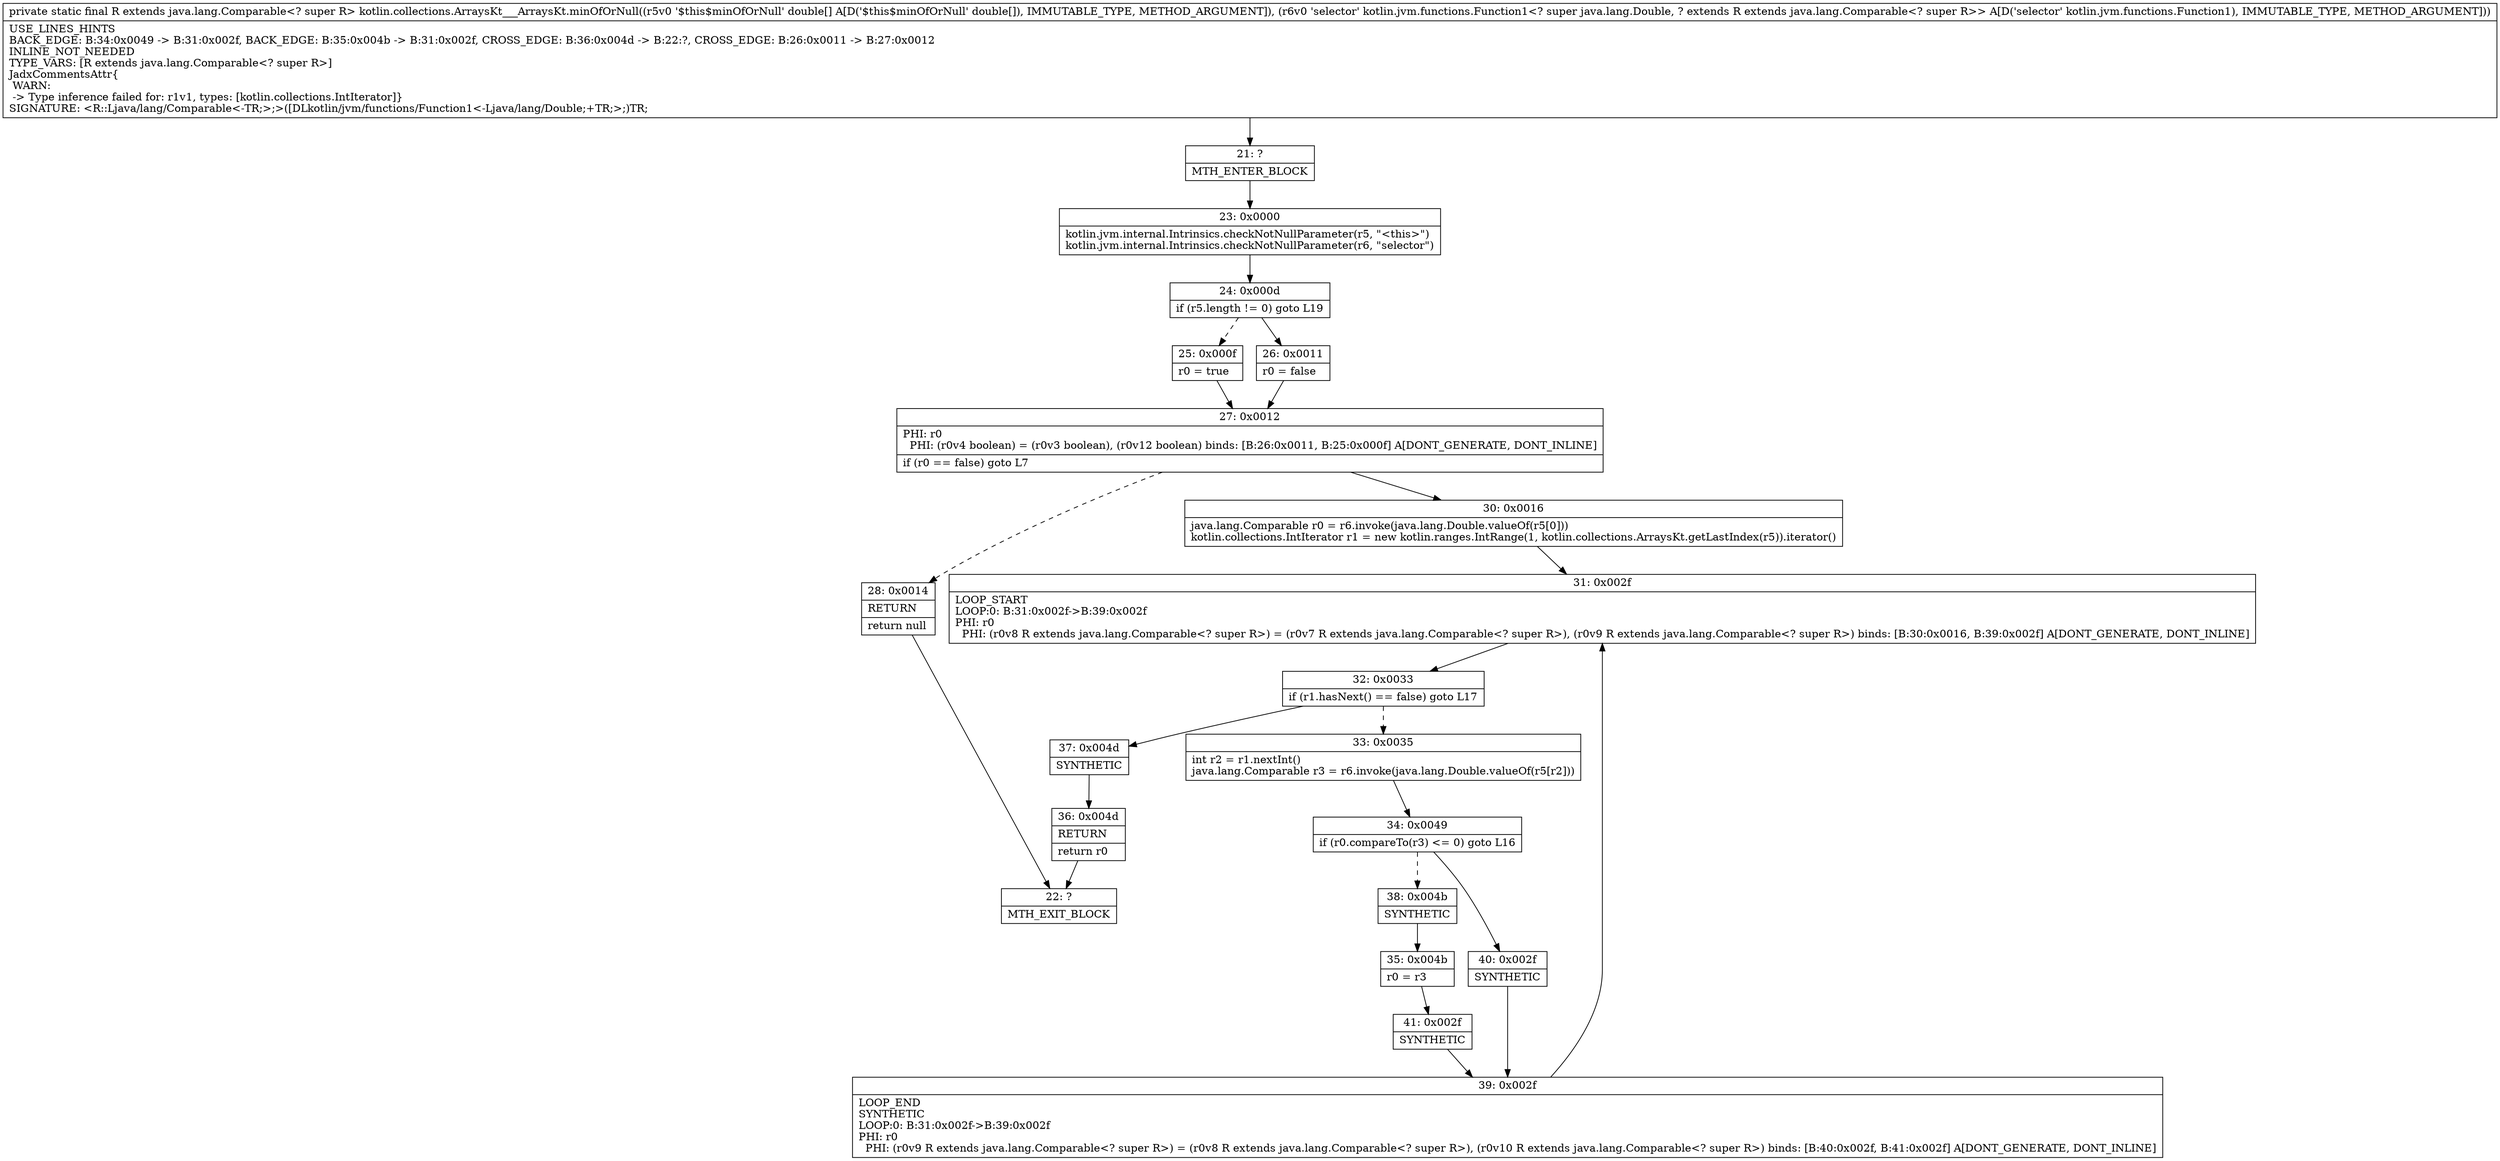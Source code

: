 digraph "CFG forkotlin.collections.ArraysKt___ArraysKt.minOfOrNull([DLkotlin\/jvm\/functions\/Function1;)Ljava\/lang\/Comparable;" {
Node_21 [shape=record,label="{21\:\ ?|MTH_ENTER_BLOCK\l}"];
Node_23 [shape=record,label="{23\:\ 0x0000|kotlin.jvm.internal.Intrinsics.checkNotNullParameter(r5, \"\<this\>\")\lkotlin.jvm.internal.Intrinsics.checkNotNullParameter(r6, \"selector\")\l}"];
Node_24 [shape=record,label="{24\:\ 0x000d|if (r5.length != 0) goto L19\l}"];
Node_25 [shape=record,label="{25\:\ 0x000f|r0 = true\l}"];
Node_27 [shape=record,label="{27\:\ 0x0012|PHI: r0 \l  PHI: (r0v4 boolean) = (r0v3 boolean), (r0v12 boolean) binds: [B:26:0x0011, B:25:0x000f] A[DONT_GENERATE, DONT_INLINE]\l|if (r0 == false) goto L7\l}"];
Node_28 [shape=record,label="{28\:\ 0x0014|RETURN\l|return null\l}"];
Node_22 [shape=record,label="{22\:\ ?|MTH_EXIT_BLOCK\l}"];
Node_30 [shape=record,label="{30\:\ 0x0016|java.lang.Comparable r0 = r6.invoke(java.lang.Double.valueOf(r5[0]))\lkotlin.collections.IntIterator r1 = new kotlin.ranges.IntRange(1, kotlin.collections.ArraysKt.getLastIndex(r5)).iterator()\l}"];
Node_31 [shape=record,label="{31\:\ 0x002f|LOOP_START\lLOOP:0: B:31:0x002f\-\>B:39:0x002f\lPHI: r0 \l  PHI: (r0v8 R extends java.lang.Comparable\<? super R\>) = (r0v7 R extends java.lang.Comparable\<? super R\>), (r0v9 R extends java.lang.Comparable\<? super R\>) binds: [B:30:0x0016, B:39:0x002f] A[DONT_GENERATE, DONT_INLINE]\l}"];
Node_32 [shape=record,label="{32\:\ 0x0033|if (r1.hasNext() == false) goto L17\l}"];
Node_33 [shape=record,label="{33\:\ 0x0035|int r2 = r1.nextInt()\ljava.lang.Comparable r3 = r6.invoke(java.lang.Double.valueOf(r5[r2]))\l}"];
Node_34 [shape=record,label="{34\:\ 0x0049|if (r0.compareTo(r3) \<= 0) goto L16\l}"];
Node_38 [shape=record,label="{38\:\ 0x004b|SYNTHETIC\l}"];
Node_35 [shape=record,label="{35\:\ 0x004b|r0 = r3\l}"];
Node_41 [shape=record,label="{41\:\ 0x002f|SYNTHETIC\l}"];
Node_39 [shape=record,label="{39\:\ 0x002f|LOOP_END\lSYNTHETIC\lLOOP:0: B:31:0x002f\-\>B:39:0x002f\lPHI: r0 \l  PHI: (r0v9 R extends java.lang.Comparable\<? super R\>) = (r0v8 R extends java.lang.Comparable\<? super R\>), (r0v10 R extends java.lang.Comparable\<? super R\>) binds: [B:40:0x002f, B:41:0x002f] A[DONT_GENERATE, DONT_INLINE]\l}"];
Node_40 [shape=record,label="{40\:\ 0x002f|SYNTHETIC\l}"];
Node_37 [shape=record,label="{37\:\ 0x004d|SYNTHETIC\l}"];
Node_36 [shape=record,label="{36\:\ 0x004d|RETURN\l|return r0\l}"];
Node_26 [shape=record,label="{26\:\ 0x0011|r0 = false\l}"];
MethodNode[shape=record,label="{private static final R extends java.lang.Comparable\<? super R\> kotlin.collections.ArraysKt___ArraysKt.minOfOrNull((r5v0 '$this$minOfOrNull' double[] A[D('$this$minOfOrNull' double[]), IMMUTABLE_TYPE, METHOD_ARGUMENT]), (r6v0 'selector' kotlin.jvm.functions.Function1\<? super java.lang.Double, ? extends R extends java.lang.Comparable\<? super R\>\> A[D('selector' kotlin.jvm.functions.Function1), IMMUTABLE_TYPE, METHOD_ARGUMENT]))  | USE_LINES_HINTS\lBACK_EDGE: B:34:0x0049 \-\> B:31:0x002f, BACK_EDGE: B:35:0x004b \-\> B:31:0x002f, CROSS_EDGE: B:36:0x004d \-\> B:22:?, CROSS_EDGE: B:26:0x0011 \-\> B:27:0x0012\lINLINE_NOT_NEEDED\lTYPE_VARS: [R extends java.lang.Comparable\<? super R\>]\lJadxCommentsAttr\{\l WARN: \l \-\> Type inference failed for: r1v1, types: [kotlin.collections.IntIterator]\}\lSIGNATURE: \<R::Ljava\/lang\/Comparable\<\-TR;\>;\>([DLkotlin\/jvm\/functions\/Function1\<\-Ljava\/lang\/Double;+TR;\>;)TR;\l}"];
MethodNode -> Node_21;Node_21 -> Node_23;
Node_23 -> Node_24;
Node_24 -> Node_25[style=dashed];
Node_24 -> Node_26;
Node_25 -> Node_27;
Node_27 -> Node_28[style=dashed];
Node_27 -> Node_30;
Node_28 -> Node_22;
Node_30 -> Node_31;
Node_31 -> Node_32;
Node_32 -> Node_33[style=dashed];
Node_32 -> Node_37;
Node_33 -> Node_34;
Node_34 -> Node_38[style=dashed];
Node_34 -> Node_40;
Node_38 -> Node_35;
Node_35 -> Node_41;
Node_41 -> Node_39;
Node_39 -> Node_31;
Node_40 -> Node_39;
Node_37 -> Node_36;
Node_36 -> Node_22;
Node_26 -> Node_27;
}

